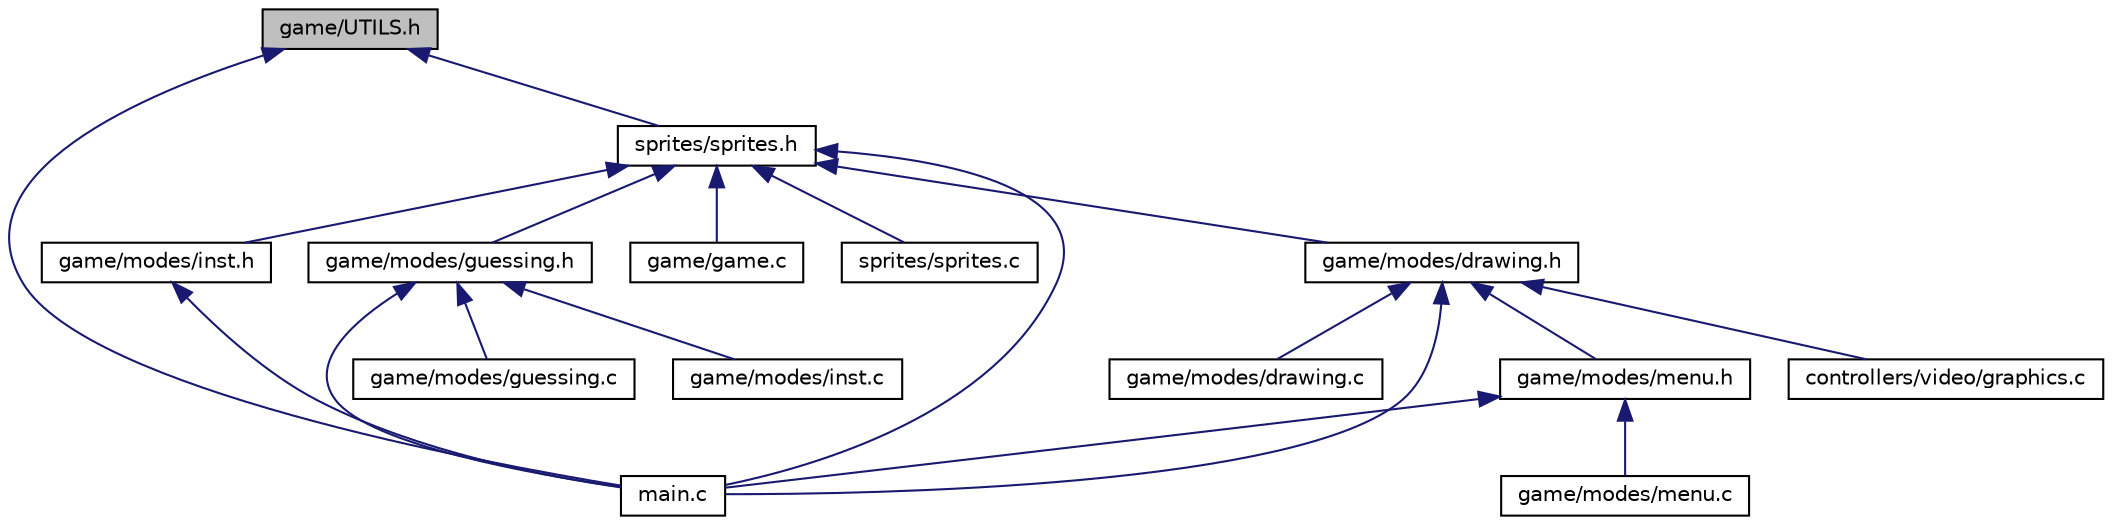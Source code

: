 digraph "game/UTILS.h"
{
 // LATEX_PDF_SIZE
  edge [fontname="Helvetica",fontsize="10",labelfontname="Helvetica",labelfontsize="10"];
  node [fontname="Helvetica",fontsize="10",shape=record];
  Node1 [label="game/UTILS.h",height=0.2,width=0.4,color="black", fillcolor="grey75", style="filled", fontcolor="black",tooltip=" "];
  Node1 -> Node2 [dir="back",color="midnightblue",fontsize="10",style="solid"];
  Node2 [label="main.c",height=0.2,width=0.4,color="black", fillcolor="white", style="filled",URL="$main_8c.html",tooltip=" "];
  Node1 -> Node3 [dir="back",color="midnightblue",fontsize="10",style="solid"];
  Node3 [label="sprites/sprites.h",height=0.2,width=0.4,color="black", fillcolor="white", style="filled",URL="$sprites_8h.html",tooltip=" "];
  Node3 -> Node4 [dir="back",color="midnightblue",fontsize="10",style="solid"];
  Node4 [label="game/game.c",height=0.2,width=0.4,color="black", fillcolor="white", style="filled",URL="$game_8c.html",tooltip=" "];
  Node3 -> Node5 [dir="back",color="midnightblue",fontsize="10",style="solid"];
  Node5 [label="game/modes/drawing.h",height=0.2,width=0.4,color="black", fillcolor="white", style="filled",URL="$drawing_8h.html",tooltip=" "];
  Node5 -> Node6 [dir="back",color="midnightblue",fontsize="10",style="solid"];
  Node6 [label="controllers/video/graphics.c",height=0.2,width=0.4,color="black", fillcolor="white", style="filled",URL="$graphics_8c.html",tooltip=" "];
  Node5 -> Node7 [dir="back",color="midnightblue",fontsize="10",style="solid"];
  Node7 [label="game/modes/drawing.c",height=0.2,width=0.4,color="black", fillcolor="white", style="filled",URL="$drawing_8c.html",tooltip=" "];
  Node5 -> Node8 [dir="back",color="midnightblue",fontsize="10",style="solid"];
  Node8 [label="game/modes/menu.h",height=0.2,width=0.4,color="black", fillcolor="white", style="filled",URL="$menu_8h.html",tooltip=" "];
  Node8 -> Node9 [dir="back",color="midnightblue",fontsize="10",style="solid"];
  Node9 [label="game/modes/menu.c",height=0.2,width=0.4,color="black", fillcolor="white", style="filled",URL="$menu_8c.html",tooltip=" "];
  Node8 -> Node2 [dir="back",color="midnightblue",fontsize="10",style="solid"];
  Node5 -> Node2 [dir="back",color="midnightblue",fontsize="10",style="solid"];
  Node3 -> Node10 [dir="back",color="midnightblue",fontsize="10",style="solid"];
  Node10 [label="game/modes/guessing.h",height=0.2,width=0.4,color="black", fillcolor="white", style="filled",URL="$guessing_8h.html",tooltip=" "];
  Node10 -> Node11 [dir="back",color="midnightblue",fontsize="10",style="solid"];
  Node11 [label="game/modes/guessing.c",height=0.2,width=0.4,color="black", fillcolor="white", style="filled",URL="$guessing_8c.html",tooltip=" "];
  Node10 -> Node12 [dir="back",color="midnightblue",fontsize="10",style="solid"];
  Node12 [label="game/modes/inst.c",height=0.2,width=0.4,color="black", fillcolor="white", style="filled",URL="$inst_8c.html",tooltip=" "];
  Node10 -> Node2 [dir="back",color="midnightblue",fontsize="10",style="solid"];
  Node3 -> Node13 [dir="back",color="midnightblue",fontsize="10",style="solid"];
  Node13 [label="game/modes/inst.h",height=0.2,width=0.4,color="black", fillcolor="white", style="filled",URL="$inst_8h.html",tooltip=" "];
  Node13 -> Node2 [dir="back",color="midnightblue",fontsize="10",style="solid"];
  Node3 -> Node2 [dir="back",color="midnightblue",fontsize="10",style="solid"];
  Node3 -> Node14 [dir="back",color="midnightblue",fontsize="10",style="solid"];
  Node14 [label="sprites/sprites.c",height=0.2,width=0.4,color="black", fillcolor="white", style="filled",URL="$sprites_8c.html",tooltip=" "];
}
